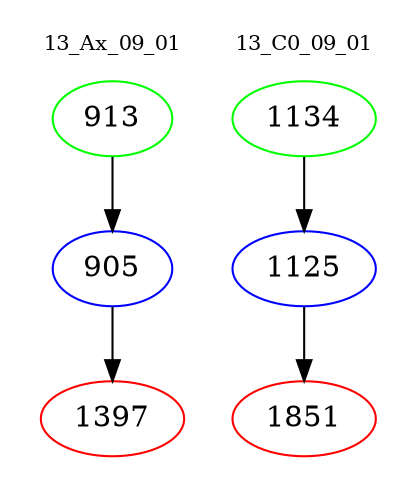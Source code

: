 digraph{
subgraph cluster_0 {
color = white
label = "13_Ax_09_01";
fontsize=10;
T0_913 [label="913", color="green"]
T0_913 -> T0_905 [color="black"]
T0_905 [label="905", color="blue"]
T0_905 -> T0_1397 [color="black"]
T0_1397 [label="1397", color="red"]
}
subgraph cluster_1 {
color = white
label = "13_C0_09_01";
fontsize=10;
T1_1134 [label="1134", color="green"]
T1_1134 -> T1_1125 [color="black"]
T1_1125 [label="1125", color="blue"]
T1_1125 -> T1_1851 [color="black"]
T1_1851 [label="1851", color="red"]
}
}
